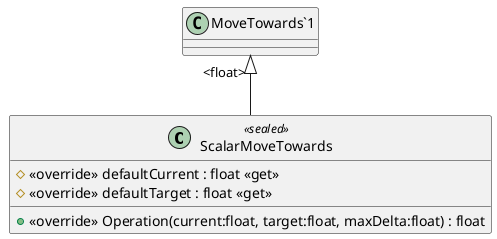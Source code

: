 @startuml
class ScalarMoveTowards <<sealed>> {
    # <<override>> defaultCurrent : float <<get>>
    # <<override>> defaultTarget : float <<get>>
    + <<override>> Operation(current:float, target:float, maxDelta:float) : float
}
"MoveTowards`1" "<float>" <|-- ScalarMoveTowards
@enduml
